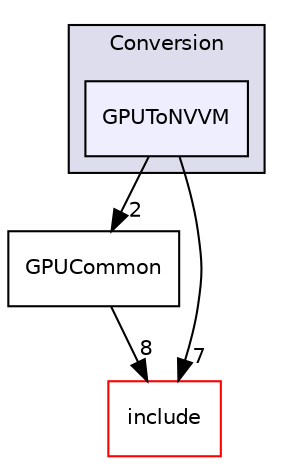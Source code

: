 digraph "lib/Conversion/GPUToNVVM" {
  bgcolor=transparent;
  compound=true
  node [ fontsize="10", fontname="Helvetica"];
  edge [ labelfontsize="10", labelfontname="Helvetica"];
  subgraph clusterdir_fb3681dc9150b247305e64d29dbc20b7 {
    graph [ bgcolor="#ddddee", pencolor="black", label="Conversion" fontname="Helvetica", fontsize="10", URL="dir_fb3681dc9150b247305e64d29dbc20b7.html"]
  dir_86fbf3f6f24d9b92273015ac12f53b4c [shape=box, label="GPUToNVVM", style="filled", fillcolor="#eeeeff", pencolor="black", URL="dir_86fbf3f6f24d9b92273015ac12f53b4c.html"];
  }
  dir_0978a13965a5f0ecc81035b21b109a2d [shape=box label="GPUCommon" URL="dir_0978a13965a5f0ecc81035b21b109a2d.html"];
  dir_d44c64559bbebec7f509842c48db8b23 [shape=box label="include" color="red" URL="dir_d44c64559bbebec7f509842c48db8b23.html"];
  dir_0978a13965a5f0ecc81035b21b109a2d->dir_d44c64559bbebec7f509842c48db8b23 [headlabel="8", labeldistance=1.5 headhref="dir_000059_000000.html"];
  dir_86fbf3f6f24d9b92273015ac12f53b4c->dir_0978a13965a5f0ecc81035b21b109a2d [headlabel="2", labeldistance=1.5 headhref="dir_000061_000059.html"];
  dir_86fbf3f6f24d9b92273015ac12f53b4c->dir_d44c64559bbebec7f509842c48db8b23 [headlabel="7", labeldistance=1.5 headhref="dir_000061_000000.html"];
}
